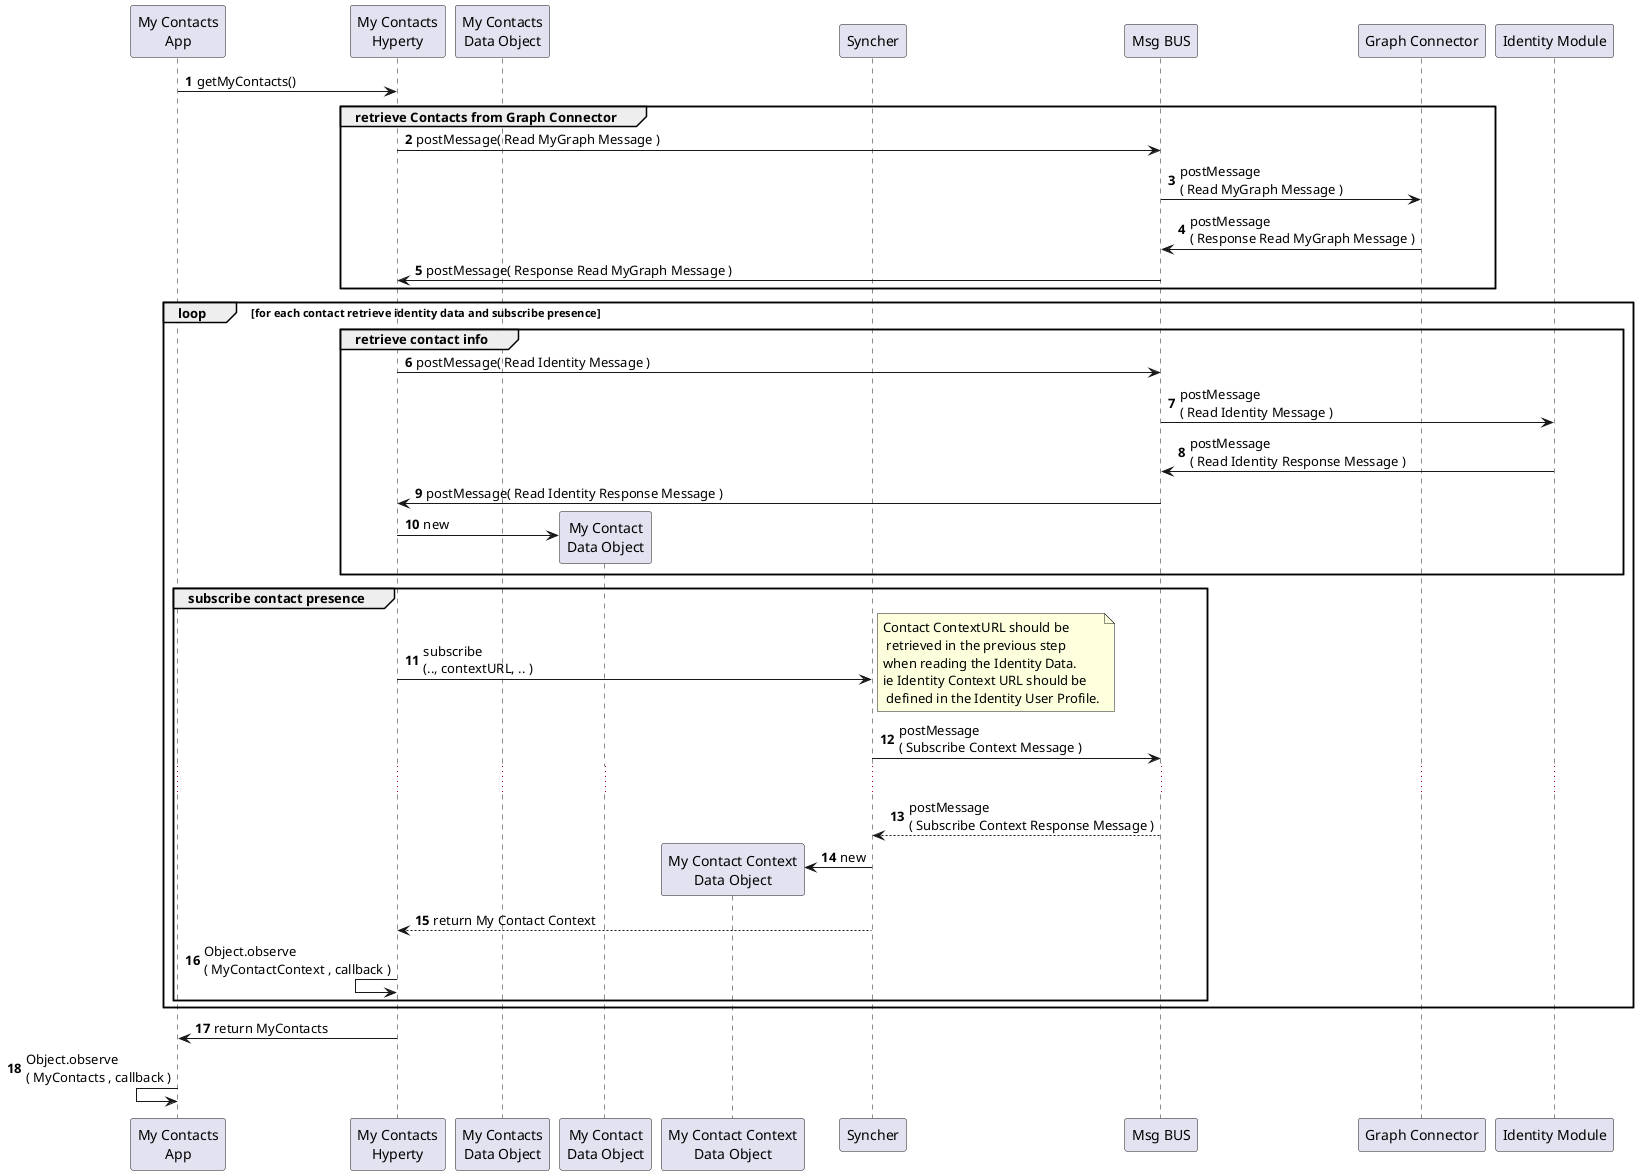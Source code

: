 @startuml
autonumber

participant "My Contacts\nApp" as app

participant "My Contacts\nHyperty" as myContactsH

participant "My Contacts\nData Object" as myContacts

participant "My Contact\nData Object" as myContact

participant "My Contact Context\nData Object" as myContactCtxt

participant "Syncher" as sync

participant "Msg BUS" as bus

participant "Graph Connector" as graph

participant "Identity Module" as idMod

app ->  myContactsH : getMyContacts()

group retrieve Contacts from Graph Connector

myContactsH -> bus : postMessage( Read MyGraph Message )

graph <- bus : postMessage\n( Read MyGraph Message )

graph -> bus : postMessage\n( Response Read MyGraph Message )

myContactsH <- bus : postMessage( Response Read MyGraph Message )

end

loop for each contact retrieve identity data and subscribe presence

  group retrieve contact info

  myContactsH -> bus : postMessage( Read Identity Message )

  idMod <- bus : postMessage\n( Read Identity Message )

  idMod -> bus : postMessage\n( Read Identity Response Message )

  myContactsH <- bus : postMessage( Read Identity Response Message )

  create myContact

  myContactsH -> myContact : new

  end

  group subscribe contact presence

  myContactsH -> sync : subscribe\n(.., contextURL, .. )

  note right
    Contact ContextURL should be
     retrieved in the previous step
    when reading the Identity Data.
    ie Identity Context URL should be
     defined in the Identity User Profile.
  end note

  bus <- sync : postMessage\n( Subscribe Context Message )

...

  bus --> sync : postMessage\n( Subscribe Context Response Message )

  create myContactCtxt

  sync -> myContactCtxt : new

  myContactsH <-- sync : return My Contact Context

  myContactsH <-  myContactsH : Object.observe\n( MyContactContext , callback )

  end
end

app <-  myContactsH : return MyContacts

app <-  app : Object.observe\n( MyContacts , callback )


@enduml
